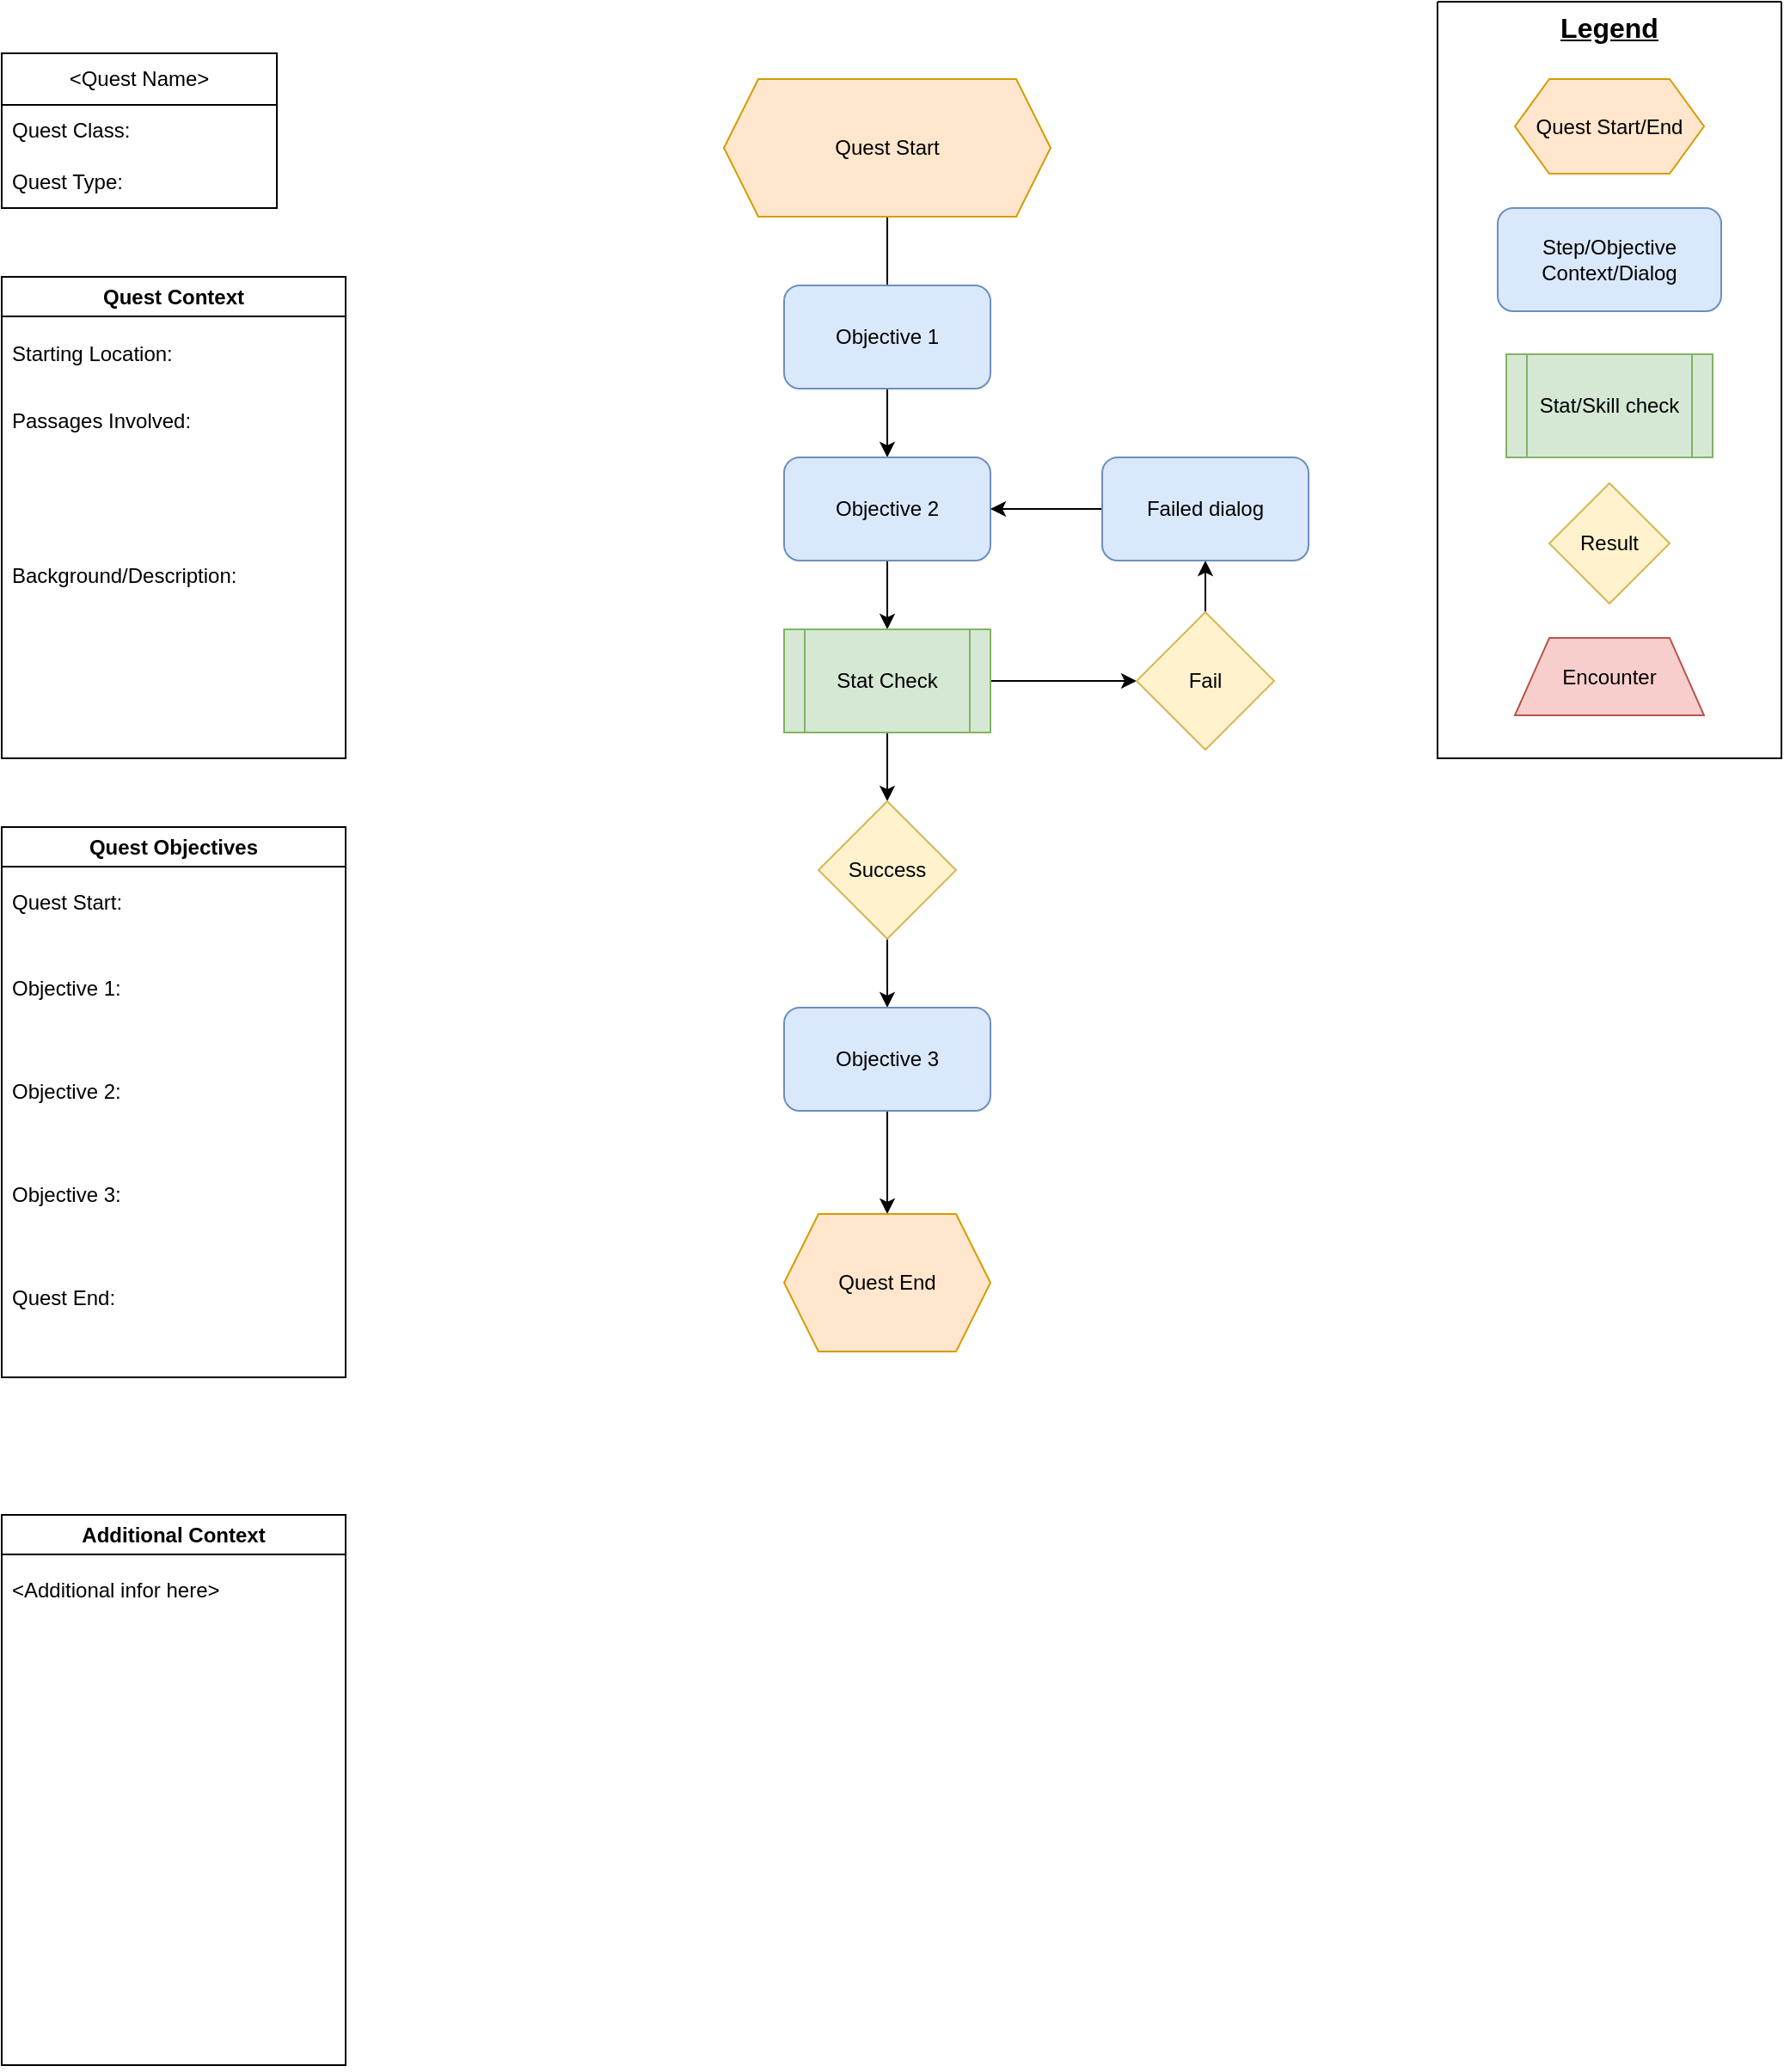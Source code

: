 <mxfile version="23.0.2" type="device">
  <diagram name="Page-1" id="4ZM_6VS9Xzb0tx03ZNfO">
    <mxGraphModel dx="1805" dy="1237" grid="1" gridSize="10" guides="1" tooltips="1" connect="1" arrows="1" fold="1" page="1" pageScale="1" pageWidth="1100" pageHeight="850" math="0" shadow="0">
      <root>
        <mxCell id="0" />
        <mxCell id="1" parent="0" />
        <mxCell id="qG4XU1B8FYHvZqDPj1xn-1" value="&amp;lt;Quest Name&amp;gt;" style="swimlane;fontStyle=0;childLayout=stackLayout;horizontal=1;startSize=30;horizontalStack=0;resizeParent=1;resizeParentMax=0;resizeLast=0;collapsible=1;marginBottom=0;whiteSpace=wrap;html=1;" vertex="1" parent="1">
          <mxGeometry x="40" y="40" width="160" height="90" as="geometry" />
        </mxCell>
        <mxCell id="qG4XU1B8FYHvZqDPj1xn-2" value="Quest Class:" style="text;strokeColor=none;fillColor=none;align=left;verticalAlign=middle;spacingLeft=4;spacingRight=4;overflow=hidden;points=[[0,0.5],[1,0.5]];portConstraint=eastwest;rotatable=0;whiteSpace=wrap;html=1;" vertex="1" parent="qG4XU1B8FYHvZqDPj1xn-1">
          <mxGeometry y="30" width="160" height="30" as="geometry" />
        </mxCell>
        <mxCell id="qG4XU1B8FYHvZqDPj1xn-3" value="Quest Type:" style="text;strokeColor=none;fillColor=none;align=left;verticalAlign=middle;spacingLeft=4;spacingRight=4;overflow=hidden;points=[[0,0.5],[1,0.5]];portConstraint=eastwest;rotatable=0;whiteSpace=wrap;html=1;" vertex="1" parent="qG4XU1B8FYHvZqDPj1xn-1">
          <mxGeometry y="60" width="160" height="30" as="geometry" />
        </mxCell>
        <mxCell id="qG4XU1B8FYHvZqDPj1xn-42" style="edgeStyle=orthogonalEdgeStyle;rounded=0;orthogonalLoop=1;jettySize=auto;html=1;exitX=0.5;exitY=1;exitDx=0;exitDy=0;entryX=0.5;entryY=0;entryDx=0;entryDy=0;" edge="1" parent="1">
          <mxGeometry relative="1" as="geometry">
            <mxPoint x="555" y="135" as="sourcePoint" />
            <mxPoint x="555" y="195" as="targetPoint" />
          </mxGeometry>
        </mxCell>
        <mxCell id="qG4XU1B8FYHvZqDPj1xn-24" value="Quest Context" style="swimlane;whiteSpace=wrap;html=1;" vertex="1" parent="1">
          <mxGeometry x="40" y="170" width="200" height="280" as="geometry" />
        </mxCell>
        <mxCell id="qG4XU1B8FYHvZqDPj1xn-25" value="Starting Location:&lt;br&gt;" style="text;strokeColor=none;fillColor=none;align=left;verticalAlign=middle;spacingLeft=4;spacingRight=4;overflow=hidden;points=[[0,0.5],[1,0.5]];portConstraint=eastwest;rotatable=0;whiteSpace=wrap;html=1;spacingBottom=0;" vertex="1" parent="qG4XU1B8FYHvZqDPj1xn-24">
          <mxGeometry y="30" width="200" height="30" as="geometry" />
        </mxCell>
        <mxCell id="qG4XU1B8FYHvZqDPj1xn-26" value="Passages Involved: &lt;br&gt;" style="text;strokeColor=none;fillColor=none;align=left;verticalAlign=top;spacingLeft=4;spacingRight=4;overflow=hidden;points=[[0,0.5],[1,0.5]];portConstraint=eastwest;rotatable=0;whiteSpace=wrap;html=1;" vertex="1" parent="qG4XU1B8FYHvZqDPj1xn-24">
          <mxGeometry y="70" width="200" height="90" as="geometry" />
        </mxCell>
        <mxCell id="qG4XU1B8FYHvZqDPj1xn-27" value="Background/Description:&lt;br&gt;" style="text;strokeColor=none;fillColor=none;align=left;verticalAlign=top;spacingLeft=4;spacingRight=4;overflow=hidden;points=[[0,0.5],[1,0.5]];portConstraint=eastwest;rotatable=0;whiteSpace=wrap;html=1;" vertex="1" parent="qG4XU1B8FYHvZqDPj1xn-24">
          <mxGeometry y="160" width="200" height="120" as="geometry" />
        </mxCell>
        <mxCell id="qG4XU1B8FYHvZqDPj1xn-28" value="Quest Objectives" style="swimlane;whiteSpace=wrap;html=1;" vertex="1" parent="1">
          <mxGeometry x="40" y="490" width="200" height="320" as="geometry" />
        </mxCell>
        <mxCell id="qG4XU1B8FYHvZqDPj1xn-29" value="Quest Start:" style="text;strokeColor=none;fillColor=none;align=left;verticalAlign=top;spacingLeft=4;spacingRight=4;overflow=hidden;points=[[0,0.5],[1,0.5]];portConstraint=eastwest;rotatable=0;whiteSpace=wrap;html=1;spacingBottom=0;" vertex="1" parent="qG4XU1B8FYHvZqDPj1xn-28">
          <mxGeometry y="30" width="200" height="50" as="geometry" />
        </mxCell>
        <mxCell id="qG4XU1B8FYHvZqDPj1xn-30" value="Objective 1:&amp;nbsp;" style="text;strokeColor=none;fillColor=none;align=left;verticalAlign=top;spacingLeft=4;spacingRight=4;overflow=hidden;points=[[0,0.5],[1,0.5]];portConstraint=eastwest;rotatable=0;whiteSpace=wrap;html=1;" vertex="1" parent="qG4XU1B8FYHvZqDPj1xn-28">
          <mxGeometry y="80" width="200" height="60" as="geometry" />
        </mxCell>
        <mxCell id="qG4XU1B8FYHvZqDPj1xn-32" value="Objective 2:&amp;nbsp;" style="text;strokeColor=none;fillColor=none;align=left;verticalAlign=top;spacingLeft=4;spacingRight=4;overflow=hidden;points=[[0,0.5],[1,0.5]];portConstraint=eastwest;rotatable=0;whiteSpace=wrap;html=1;" vertex="1" parent="qG4XU1B8FYHvZqDPj1xn-28">
          <mxGeometry y="140" width="200" height="60" as="geometry" />
        </mxCell>
        <mxCell id="qG4XU1B8FYHvZqDPj1xn-33" value="Objective 3:" style="text;strokeColor=none;fillColor=none;align=left;verticalAlign=top;spacingLeft=4;spacingRight=4;overflow=hidden;points=[[0,0.5],[1,0.5]];portConstraint=eastwest;rotatable=0;whiteSpace=wrap;html=1;" vertex="1" parent="qG4XU1B8FYHvZqDPj1xn-28">
          <mxGeometry y="200" width="200" height="60" as="geometry" />
        </mxCell>
        <mxCell id="qG4XU1B8FYHvZqDPj1xn-34" value="Quest End:" style="text;strokeColor=none;fillColor=none;align=left;verticalAlign=top;spacingLeft=4;spacingRight=4;overflow=hidden;points=[[0,0.5],[1,0.5]];portConstraint=eastwest;rotatable=0;whiteSpace=wrap;html=1;" vertex="1" parent="qG4XU1B8FYHvZqDPj1xn-28">
          <mxGeometry y="260" width="200" height="60" as="geometry" />
        </mxCell>
        <mxCell id="qG4XU1B8FYHvZqDPj1xn-35" value="Additional Context" style="swimlane;whiteSpace=wrap;html=1;" vertex="1" parent="1">
          <mxGeometry x="40" y="890" width="200" height="320" as="geometry" />
        </mxCell>
        <mxCell id="qG4XU1B8FYHvZqDPj1xn-36" value="&amp;lt;Additional infor here&amp;gt;" style="text;strokeColor=none;fillColor=none;align=left;verticalAlign=top;spacingLeft=4;spacingRight=4;overflow=hidden;points=[[0,0.5],[1,0.5]];portConstraint=eastwest;rotatable=0;whiteSpace=wrap;html=1;spacingBottom=0;" vertex="1" parent="qG4XU1B8FYHvZqDPj1xn-35">
          <mxGeometry y="30" width="200" height="290" as="geometry" />
        </mxCell>
        <mxCell id="qG4XU1B8FYHvZqDPj1xn-45" value="" style="edgeStyle=orthogonalEdgeStyle;rounded=0;orthogonalLoop=1;jettySize=auto;html=1;" edge="1" parent="1" source="qG4XU1B8FYHvZqDPj1xn-43" target="qG4XU1B8FYHvZqDPj1xn-44">
          <mxGeometry relative="1" as="geometry" />
        </mxCell>
        <mxCell id="qG4XU1B8FYHvZqDPj1xn-43" value="Objective 1" style="rounded=1;whiteSpace=wrap;html=1;fillColor=#dae8fc;strokeColor=#6c8ebf;" vertex="1" parent="1">
          <mxGeometry x="495" y="175" width="120" height="60" as="geometry" />
        </mxCell>
        <mxCell id="qG4XU1B8FYHvZqDPj1xn-47" value="" style="edgeStyle=orthogonalEdgeStyle;rounded=0;orthogonalLoop=1;jettySize=auto;html=1;" edge="1" parent="1" source="qG4XU1B8FYHvZqDPj1xn-44">
          <mxGeometry relative="1" as="geometry">
            <mxPoint x="555" y="375" as="targetPoint" />
          </mxGeometry>
        </mxCell>
        <mxCell id="qG4XU1B8FYHvZqDPj1xn-44" value="Objective 2" style="whiteSpace=wrap;html=1;rounded=1;fillColor=#dae8fc;strokeColor=#6c8ebf;" vertex="1" parent="1">
          <mxGeometry x="495" y="275" width="120" height="60" as="geometry" />
        </mxCell>
        <mxCell id="qG4XU1B8FYHvZqDPj1xn-61" style="edgeStyle=orthogonalEdgeStyle;rounded=0;orthogonalLoop=1;jettySize=auto;html=1;exitX=0.5;exitY=1;exitDx=0;exitDy=0;entryX=0.5;entryY=0;entryDx=0;entryDy=0;" edge="1" parent="1" source="qG4XU1B8FYHvZqDPj1xn-67" target="qG4XU1B8FYHvZqDPj1xn-54">
          <mxGeometry relative="1" as="geometry">
            <mxPoint x="555" y="455" as="sourcePoint" />
          </mxGeometry>
        </mxCell>
        <mxCell id="qG4XU1B8FYHvZqDPj1xn-64" value="" style="edgeStyle=orthogonalEdgeStyle;rounded=0;orthogonalLoop=1;jettySize=auto;html=1;" edge="1" parent="1" source="qG4XU1B8FYHvZqDPj1xn-54" target="qG4XU1B8FYHvZqDPj1xn-63">
          <mxGeometry relative="1" as="geometry" />
        </mxCell>
        <mxCell id="qG4XU1B8FYHvZqDPj1xn-54" value="Success" style="rhombus;whiteSpace=wrap;html=1;fillColor=#fff2cc;strokeColor=#d6b656;" vertex="1" parent="1">
          <mxGeometry x="515" y="475" width="80" height="80" as="geometry" />
        </mxCell>
        <mxCell id="qG4XU1B8FYHvZqDPj1xn-66" value="" style="edgeStyle=orthogonalEdgeStyle;rounded=0;orthogonalLoop=1;jettySize=auto;html=1;" edge="1" parent="1" source="qG4XU1B8FYHvZqDPj1xn-63">
          <mxGeometry relative="1" as="geometry">
            <mxPoint x="555" y="715" as="targetPoint" />
          </mxGeometry>
        </mxCell>
        <mxCell id="qG4XU1B8FYHvZqDPj1xn-63" value="Objective 3" style="rounded=1;whiteSpace=wrap;html=1;fillColor=#dae8fc;strokeColor=#6c8ebf;" vertex="1" parent="1">
          <mxGeometry x="495" y="595" width="120" height="60" as="geometry" />
        </mxCell>
        <mxCell id="qG4XU1B8FYHvZqDPj1xn-77" value="" style="rounded=0;orthogonalLoop=1;jettySize=auto;html=1;edgeStyle=orthogonalEdgeStyle;curved=1;" edge="1" parent="1" source="qG4XU1B8FYHvZqDPj1xn-67" target="qG4XU1B8FYHvZqDPj1xn-76">
          <mxGeometry relative="1" as="geometry" />
        </mxCell>
        <mxCell id="qG4XU1B8FYHvZqDPj1xn-67" value="Stat Check" style="shape=process;whiteSpace=wrap;html=1;backgroundOutline=1;fillColor=#d5e8d4;strokeColor=#82b366;" vertex="1" parent="1">
          <mxGeometry x="495" y="375" width="120" height="60" as="geometry" />
        </mxCell>
        <mxCell id="qG4XU1B8FYHvZqDPj1xn-68" value="Quest End" style="shape=hexagon;perimeter=hexagonPerimeter2;whiteSpace=wrap;html=1;fixedSize=1;fillColor=#ffe6cc;strokeColor=#d79b00;" vertex="1" parent="1">
          <mxGeometry x="495" y="715" width="120" height="80" as="geometry" />
        </mxCell>
        <mxCell id="qG4XU1B8FYHvZqDPj1xn-69" value="Quest Start" style="shape=hexagon;perimeter=hexagonPerimeter2;whiteSpace=wrap;html=1;fixedSize=1;fillColor=#ffe6cc;strokeColor=#d79b00;" vertex="1" parent="1">
          <mxGeometry x="460" y="55" width="190" height="80" as="geometry" />
        </mxCell>
        <mxCell id="qG4XU1B8FYHvZqDPj1xn-73" value="" style="swimlane;startSize=0;" vertex="1" parent="1">
          <mxGeometry x="875" y="10" width="200" height="440" as="geometry">
            <mxRectangle x="875" y="10" width="50" height="40" as="alternateBounds" />
          </mxGeometry>
        </mxCell>
        <mxCell id="qG4XU1B8FYHvZqDPj1xn-74" value="Stat/Skill check" style="shape=process;whiteSpace=wrap;html=1;backgroundOutline=1;fillColor=#d5e8d4;strokeColor=#82b366;" vertex="1" parent="qG4XU1B8FYHvZqDPj1xn-73">
          <mxGeometry x="40" y="205" width="120" height="60" as="geometry" />
        </mxCell>
        <mxCell id="qG4XU1B8FYHvZqDPj1xn-72" value="Step/Objective&lt;br&gt;Context/Dialog" style="rounded=1;whiteSpace=wrap;html=1;fillColor=#dae8fc;strokeColor=#6c8ebf;" vertex="1" parent="qG4XU1B8FYHvZqDPj1xn-73">
          <mxGeometry x="35" y="120" width="130" height="60" as="geometry" />
        </mxCell>
        <mxCell id="qG4XU1B8FYHvZqDPj1xn-75" value="Result" style="rhombus;whiteSpace=wrap;html=1;fillColor=#fff2cc;strokeColor=#d6b656;" vertex="1" parent="qG4XU1B8FYHvZqDPj1xn-73">
          <mxGeometry x="65" y="280" width="70" height="70" as="geometry" />
        </mxCell>
        <mxCell id="qG4XU1B8FYHvZqDPj1xn-70" value="Quest Start/End" style="shape=hexagon;perimeter=hexagonPerimeter2;whiteSpace=wrap;html=1;fixedSize=1;fillColor=#ffe6cc;strokeColor=#d79b00;" vertex="1" parent="qG4XU1B8FYHvZqDPj1xn-73">
          <mxGeometry x="45" y="45" width="110" height="55" as="geometry" />
        </mxCell>
        <mxCell id="qG4XU1B8FYHvZqDPj1xn-71" value="&lt;font style=&quot;font-size: 16px;&quot;&gt;&lt;u&gt;&lt;b&gt;Legend&lt;/b&gt;&lt;/u&gt;&lt;/font&gt;" style="text;html=1;strokeColor=none;fillColor=none;align=center;verticalAlign=middle;whiteSpace=wrap;rounded=0;" vertex="1" parent="qG4XU1B8FYHvZqDPj1xn-73">
          <mxGeometry x="70" width="60" height="30" as="geometry" />
        </mxCell>
        <mxCell id="qG4XU1B8FYHvZqDPj1xn-82" value="Encounter" style="shape=trapezoid;perimeter=trapezoidPerimeter;whiteSpace=wrap;html=1;fixedSize=1;fillColor=#f8cecc;strokeColor=#b85450;" vertex="1" parent="qG4XU1B8FYHvZqDPj1xn-73">
          <mxGeometry x="45" y="370" width="110" height="45" as="geometry" />
        </mxCell>
        <mxCell id="qG4XU1B8FYHvZqDPj1xn-79" value="" style="edgeStyle=orthogonalEdgeStyle;rounded=0;orthogonalLoop=1;jettySize=auto;html=1;" edge="1" parent="1" source="qG4XU1B8FYHvZqDPj1xn-76" target="qG4XU1B8FYHvZqDPj1xn-78">
          <mxGeometry relative="1" as="geometry" />
        </mxCell>
        <mxCell id="qG4XU1B8FYHvZqDPj1xn-76" value="Fail" style="rhombus;whiteSpace=wrap;html=1;fillColor=#fff2cc;strokeColor=#d6b656;" vertex="1" parent="1">
          <mxGeometry x="700" y="365" width="80" height="80" as="geometry" />
        </mxCell>
        <mxCell id="qG4XU1B8FYHvZqDPj1xn-80" style="edgeStyle=orthogonalEdgeStyle;rounded=0;orthogonalLoop=1;jettySize=auto;html=1;exitX=0;exitY=0.5;exitDx=0;exitDy=0;entryX=1;entryY=0.5;entryDx=0;entryDy=0;" edge="1" parent="1" source="qG4XU1B8FYHvZqDPj1xn-78" target="qG4XU1B8FYHvZqDPj1xn-44">
          <mxGeometry relative="1" as="geometry" />
        </mxCell>
        <mxCell id="qG4XU1B8FYHvZqDPj1xn-78" value="Failed dialog" style="rounded=1;whiteSpace=wrap;html=1;fillColor=#dae8fc;strokeColor=#6c8ebf;" vertex="1" parent="1">
          <mxGeometry x="680" y="275" width="120" height="60" as="geometry" />
        </mxCell>
      </root>
    </mxGraphModel>
  </diagram>
</mxfile>
